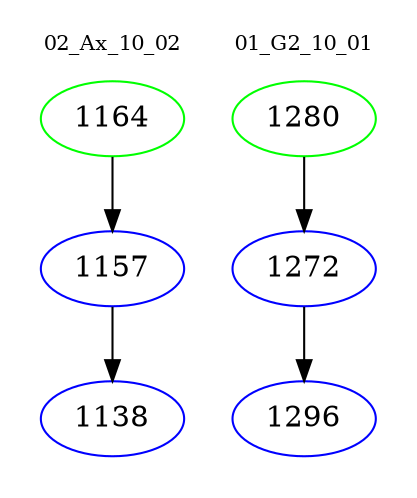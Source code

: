 digraph{
subgraph cluster_0 {
color = white
label = "02_Ax_10_02";
fontsize=10;
T0_1164 [label="1164", color="green"]
T0_1164 -> T0_1157 [color="black"]
T0_1157 [label="1157", color="blue"]
T0_1157 -> T0_1138 [color="black"]
T0_1138 [label="1138", color="blue"]
}
subgraph cluster_1 {
color = white
label = "01_G2_10_01";
fontsize=10;
T1_1280 [label="1280", color="green"]
T1_1280 -> T1_1272 [color="black"]
T1_1272 [label="1272", color="blue"]
T1_1272 -> T1_1296 [color="black"]
T1_1296 [label="1296", color="blue"]
}
}

